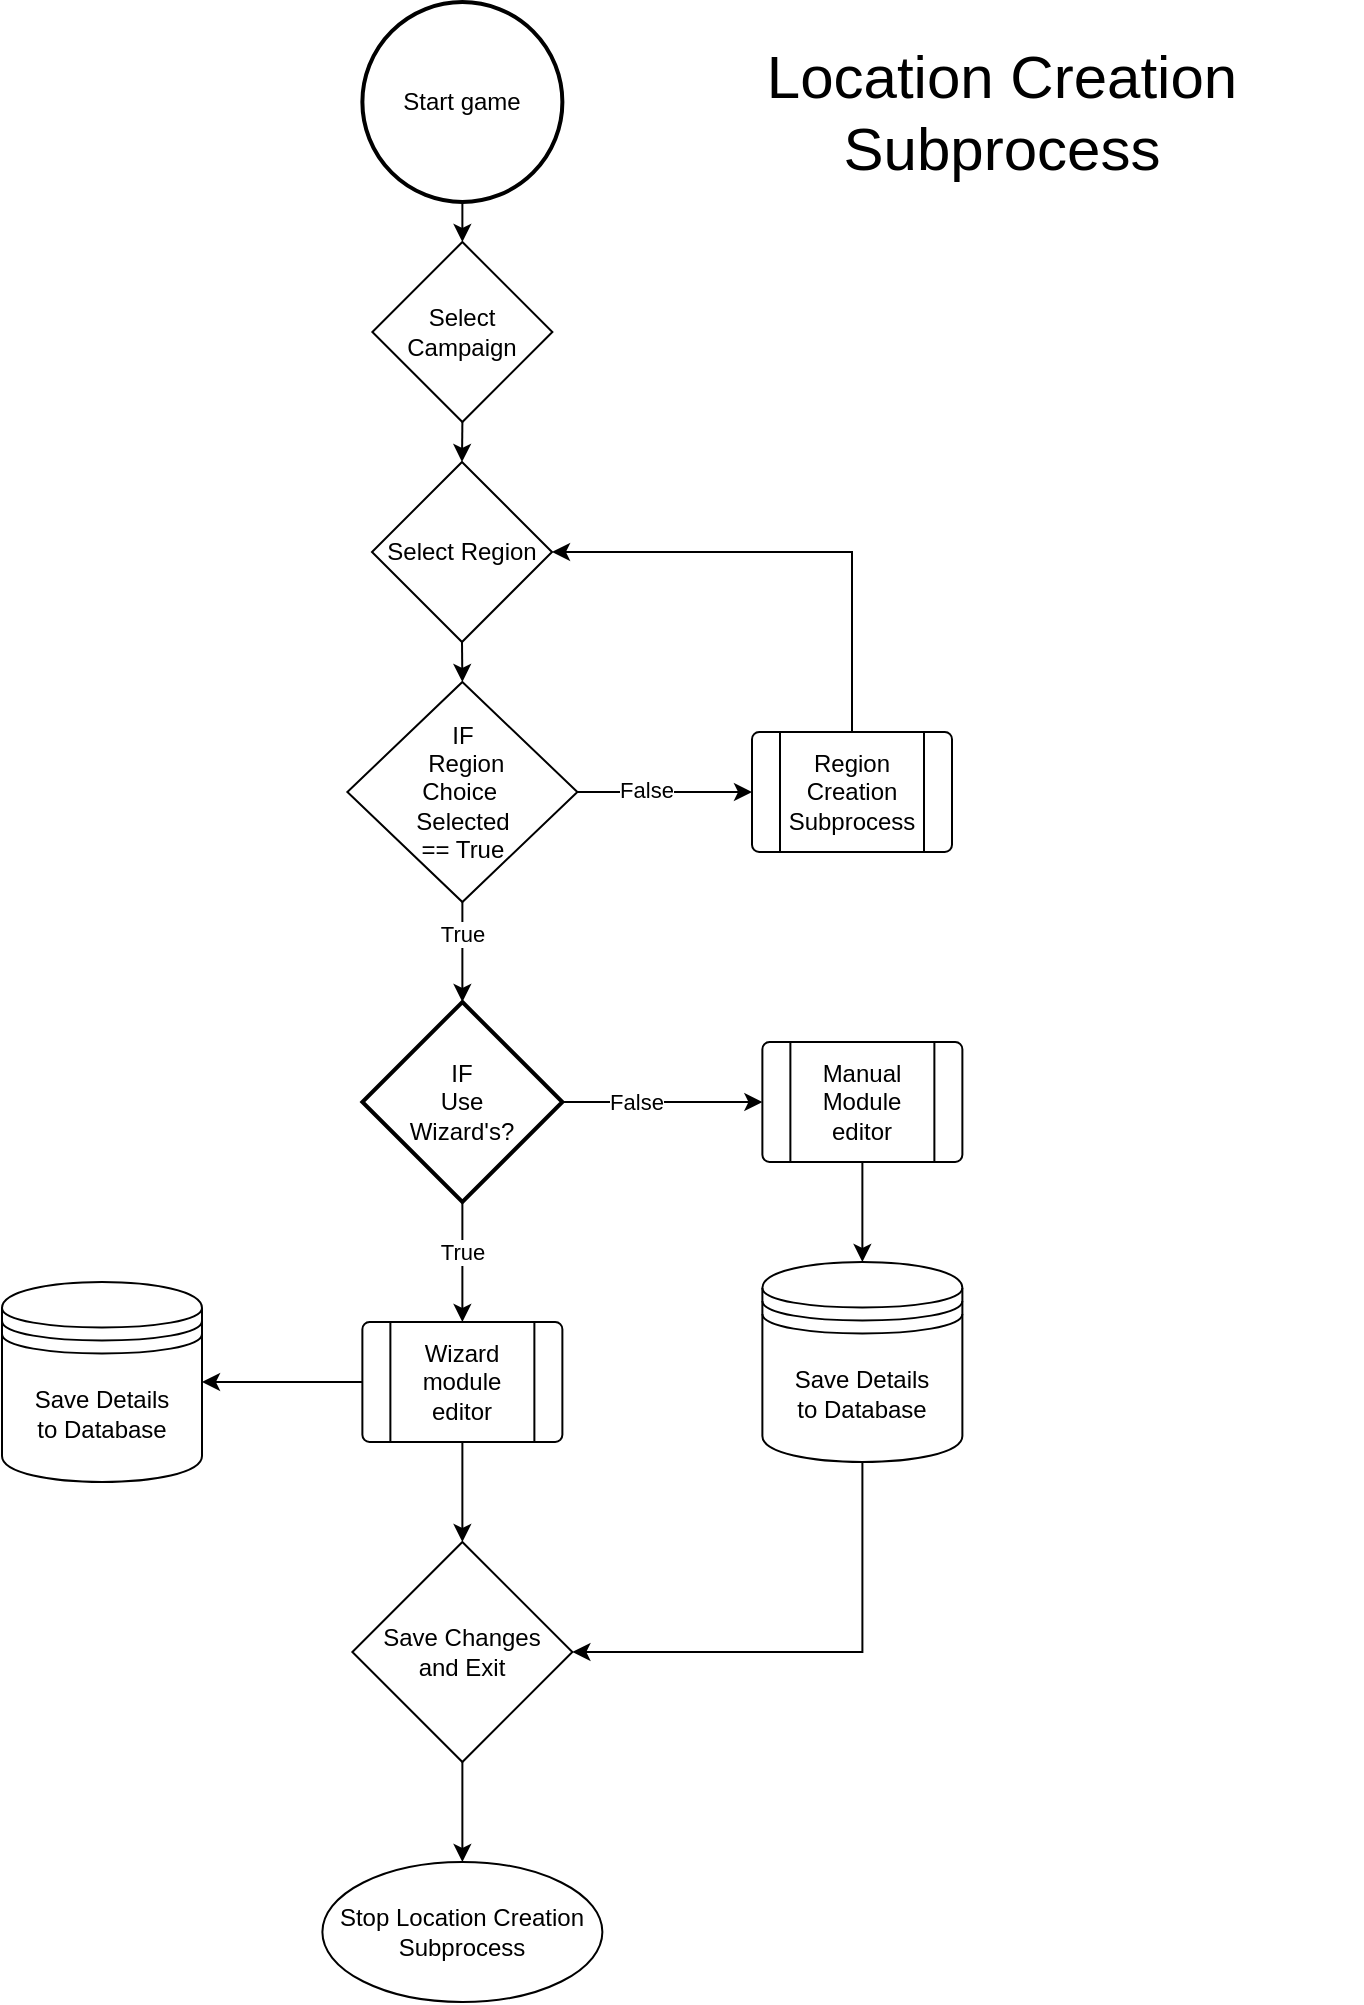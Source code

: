 <mxfile version="20.3.0" type="device"><diagram id="LsEVZn2ywElqt6WwXoec" name="Page-1"><mxGraphModel dx="1096" dy="581" grid="1" gridSize="10" guides="1" tooltips="1" connect="1" arrows="1" fold="1" page="1" pageScale="1" pageWidth="850" pageHeight="1100" math="0" shadow="0"><root><mxCell id="0"/><mxCell id="1" parent="0"/><mxCell id="_E3eO59kiq6n5OibzK9E-20" style="edgeStyle=orthogonalEdgeStyle;rounded=0;orthogonalLoop=1;jettySize=auto;html=1;exitX=0.5;exitY=1;exitDx=0;exitDy=0;exitPerimeter=0;entryX=0;entryY=0.5;entryDx=0;entryDy=0;" edge="1" parent="1" source="-5vSoh6XbHN2hPACiJxj-1" target="_E3eO59kiq6n5OibzK9E-19"><mxGeometry relative="1" as="geometry"/></mxCell><mxCell id="-5vSoh6XbHN2hPACiJxj-1" value="Start game" style="strokeWidth=2;html=1;shape=mxgraph.flowchart.start_2;whiteSpace=wrap;" parent="1" vertex="1"><mxGeometry x="370.19" y="10" width="100" height="100" as="geometry"/></mxCell><mxCell id="-o6FsmoWaLKLcn_PNSE_-4" style="edgeStyle=orthogonalEdgeStyle;rounded=0;orthogonalLoop=1;jettySize=auto;html=1;exitX=0.5;exitY=1;exitDx=0;exitDy=0;" parent="1" source="-o6FsmoWaLKLcn_PNSE_-10" target="_E3eO59kiq6n5OibzK9E-29" edge="1"><mxGeometry relative="1" as="geometry"><mxPoint x="420" y="490" as="sourcePoint"/><mxPoint x="420.24" y="516.6" as="targetPoint"/></mxGeometry></mxCell><mxCell id="-o6FsmoWaLKLcn_PNSE_-12" value="True" style="edgeLabel;html=1;align=center;verticalAlign=middle;resizable=0;points=[];" parent="-o6FsmoWaLKLcn_PNSE_-4" vertex="1" connectable="0"><mxGeometry x="-0.352" relative="1" as="geometry"><mxPoint as="offset"/></mxGeometry></mxCell><mxCell id="-o6FsmoWaLKLcn_PNSE_-11" style="edgeStyle=orthogonalEdgeStyle;rounded=0;orthogonalLoop=1;jettySize=auto;html=1;exitX=0.5;exitY=1;exitDx=0;exitDy=0;entryX=0.5;entryY=0;entryDx=0;entryDy=0;" parent="1" source="-5vSoh6XbHN2hPACiJxj-4" target="-o6FsmoWaLKLcn_PNSE_-10" edge="1"><mxGeometry relative="1" as="geometry"/></mxCell><mxCell id="-5vSoh6XbHN2hPACiJxj-4" value="Select Region" style="rhombus;whiteSpace=wrap;html=1;" parent="1" vertex="1"><mxGeometry x="375" y="240" width="90" height="90" as="geometry"/></mxCell><mxCell id="-5vSoh6XbHN2hPACiJxj-27" value="Stop Location Creation Subprocess" style="ellipse;whiteSpace=wrap;html=1;rounded=0;" parent="1" vertex="1"><mxGeometry x="350.19" y="940" width="140" height="70" as="geometry"/></mxCell><mxCell id="-o6FsmoWaLKLcn_PNSE_-7" value="Save Details&lt;br&gt;to&amp;nbsp;Database" style="shape=datastore;whiteSpace=wrap;html=1;" parent="1" vertex="1"><mxGeometry x="190" y="650" width="100" height="100" as="geometry"/></mxCell><mxCell id="-o6FsmoWaLKLcn_PNSE_-15" style="edgeStyle=orthogonalEdgeStyle;rounded=0;orthogonalLoop=1;jettySize=auto;html=1;exitX=1;exitY=0.5;exitDx=0;exitDy=0;entryX=0;entryY=0.5;entryDx=0;entryDy=0;" parent="1" source="-o6FsmoWaLKLcn_PNSE_-10" target="-o6FsmoWaLKLcn_PNSE_-18" edge="1"><mxGeometry relative="1" as="geometry"><mxPoint x="585" y="404.941" as="targetPoint"/></mxGeometry></mxCell><mxCell id="-o6FsmoWaLKLcn_PNSE_-16" value="False" style="edgeLabel;html=1;align=center;verticalAlign=middle;resizable=0;points=[];" parent="-o6FsmoWaLKLcn_PNSE_-15" vertex="1" connectable="0"><mxGeometry x="-0.222" y="1" relative="1" as="geometry"><mxPoint as="offset"/></mxGeometry></mxCell><mxCell id="-o6FsmoWaLKLcn_PNSE_-10" value="IF&lt;br&gt;&amp;nbsp;Region&lt;br&gt;Choice&amp;nbsp;&lt;br&gt;Selected&lt;br&gt;== True" style="rhombus;whiteSpace=wrap;html=1;" parent="1" vertex="1"><mxGeometry x="362.69" y="350" width="115" height="110" as="geometry"/></mxCell><mxCell id="-o6FsmoWaLKLcn_PNSE_-20" style="edgeStyle=orthogonalEdgeStyle;rounded=0;orthogonalLoop=1;jettySize=auto;html=1;exitX=0.5;exitY=0;exitDx=0;exitDy=0;entryX=1;entryY=0.5;entryDx=0;entryDy=0;" parent="1" source="-o6FsmoWaLKLcn_PNSE_-18" target="-5vSoh6XbHN2hPACiJxj-4" edge="1"><mxGeometry relative="1" as="geometry"/></mxCell><mxCell id="-o6FsmoWaLKLcn_PNSE_-18" value="Region&lt;br&gt;Creation&lt;br&gt;Subprocess" style="verticalLabelPosition=middle;verticalAlign=middle;html=1;shape=process;whiteSpace=wrap;rounded=1;size=0.14;arcSize=6;labelPosition=center;align=center;" parent="1" vertex="1"><mxGeometry x="565" y="375" width="100" height="60" as="geometry"/></mxCell><mxCell id="O2b684ShA9irF7xsBGdf-1" value="&lt;font style=&quot;font-size: 30px;&quot;&gt;Location Creation&lt;br&gt;Subprocess&lt;br&gt;&lt;/font&gt;" style="text;html=1;strokeColor=none;fillColor=none;align=center;verticalAlign=middle;whiteSpace=wrap;rounded=0;" parent="1" vertex="1"><mxGeometry x="510" y="50" width="360" height="30" as="geometry"/></mxCell><mxCell id="_E3eO59kiq6n5OibzK9E-21" style="edgeStyle=orthogonalEdgeStyle;rounded=0;orthogonalLoop=1;jettySize=auto;html=1;exitX=1;exitY=0.5;exitDx=0;exitDy=0;entryX=0.5;entryY=0;entryDx=0;entryDy=0;" edge="1" parent="1" source="_E3eO59kiq6n5OibzK9E-19" target="-5vSoh6XbHN2hPACiJxj-4"><mxGeometry relative="1" as="geometry"/></mxCell><mxCell id="_E3eO59kiq6n5OibzK9E-19" value="Select Campaign" style="rhombus;whiteSpace=wrap;html=1;direction=south;" vertex="1" parent="1"><mxGeometry x="375.19" y="130" width="90" height="90" as="geometry"/></mxCell><mxCell id="_E3eO59kiq6n5OibzK9E-32" style="edgeStyle=orthogonalEdgeStyle;rounded=0;orthogonalLoop=1;jettySize=auto;html=1;entryX=1;entryY=0.5;entryDx=0;entryDy=0;" edge="1" parent="1" source="_E3eO59kiq6n5OibzK9E-24" target="-o6FsmoWaLKLcn_PNSE_-7"><mxGeometry relative="1" as="geometry"/></mxCell><mxCell id="_E3eO59kiq6n5OibzK9E-36" style="edgeStyle=orthogonalEdgeStyle;rounded=0;orthogonalLoop=1;jettySize=auto;html=1;" edge="1" parent="1" source="_E3eO59kiq6n5OibzK9E-24" target="_E3eO59kiq6n5OibzK9E-31"><mxGeometry relative="1" as="geometry"/></mxCell><mxCell id="_E3eO59kiq6n5OibzK9E-24" value="Wizard&lt;br&gt;module editor" style="verticalLabelPosition=middle;verticalAlign=middle;html=1;shape=process;whiteSpace=wrap;rounded=1;size=0.14;arcSize=6;labelPosition=center;align=center;" vertex="1" parent="1"><mxGeometry x="370.19" y="670" width="100" height="60" as="geometry"/></mxCell><mxCell id="_E3eO59kiq6n5OibzK9E-25" style="edgeStyle=orthogonalEdgeStyle;rounded=0;orthogonalLoop=1;jettySize=auto;html=1;exitX=0.5;exitY=1;exitDx=0;exitDy=0;exitPerimeter=0;" edge="1" parent="1" source="_E3eO59kiq6n5OibzK9E-29" target="_E3eO59kiq6n5OibzK9E-24"><mxGeometry relative="1" as="geometry"/></mxCell><mxCell id="_E3eO59kiq6n5OibzK9E-26" value="True" style="edgeLabel;html=1;align=center;verticalAlign=middle;resizable=0;points=[];" vertex="1" connectable="0" parent="_E3eO59kiq6n5OibzK9E-25"><mxGeometry x="-0.166" relative="1" as="geometry"><mxPoint as="offset"/></mxGeometry></mxCell><mxCell id="_E3eO59kiq6n5OibzK9E-27" style="edgeStyle=orthogonalEdgeStyle;rounded=0;orthogonalLoop=1;jettySize=auto;html=1;exitX=1;exitY=0.5;exitDx=0;exitDy=0;exitPerimeter=0;entryX=0;entryY=0.5;entryDx=0;entryDy=0;" edge="1" parent="1" source="_E3eO59kiq6n5OibzK9E-29" target="_E3eO59kiq6n5OibzK9E-30"><mxGeometry relative="1" as="geometry"><mxPoint x="580.19" y="560" as="targetPoint"/></mxGeometry></mxCell><mxCell id="_E3eO59kiq6n5OibzK9E-28" value="False" style="edgeLabel;html=1;align=center;verticalAlign=middle;resizable=0;points=[];" vertex="1" connectable="0" parent="_E3eO59kiq6n5OibzK9E-27"><mxGeometry x="-0.269" relative="1" as="geometry"><mxPoint as="offset"/></mxGeometry></mxCell><mxCell id="_E3eO59kiq6n5OibzK9E-29" value="IF&lt;br&gt;Use&lt;br&gt;Wizard's?" style="strokeWidth=2;html=1;shape=mxgraph.flowchart.decision;whiteSpace=wrap;" vertex="1" parent="1"><mxGeometry x="370.19" y="510" width="100" height="100" as="geometry"/></mxCell><mxCell id="_E3eO59kiq6n5OibzK9E-34" style="edgeStyle=orthogonalEdgeStyle;rounded=0;orthogonalLoop=1;jettySize=auto;html=1;exitX=0.5;exitY=1;exitDx=0;exitDy=0;entryX=0.5;entryY=0;entryDx=0;entryDy=0;" edge="1" parent="1" source="_E3eO59kiq6n5OibzK9E-30" target="_E3eO59kiq6n5OibzK9E-33"><mxGeometry relative="1" as="geometry"/></mxCell><mxCell id="_E3eO59kiq6n5OibzK9E-30" value="Manual&lt;br&gt;Module editor" style="verticalLabelPosition=middle;verticalAlign=middle;html=1;shape=process;whiteSpace=wrap;rounded=1;size=0.14;arcSize=6;labelPosition=center;align=center;" vertex="1" parent="1"><mxGeometry x="570.19" y="530" width="100" height="60" as="geometry"/></mxCell><mxCell id="_E3eO59kiq6n5OibzK9E-37" style="edgeStyle=orthogonalEdgeStyle;rounded=0;orthogonalLoop=1;jettySize=auto;html=1;exitX=0.5;exitY=1;exitDx=0;exitDy=0;" edge="1" parent="1" source="_E3eO59kiq6n5OibzK9E-31" target="-5vSoh6XbHN2hPACiJxj-27"><mxGeometry relative="1" as="geometry"/></mxCell><mxCell id="_E3eO59kiq6n5OibzK9E-31" value="Save Changes &lt;br&gt;and&amp;nbsp;Exit" style="rhombus;whiteSpace=wrap;html=1;" vertex="1" parent="1"><mxGeometry x="365.19" y="780" width="110" height="110" as="geometry"/></mxCell><mxCell id="_E3eO59kiq6n5OibzK9E-35" style="edgeStyle=orthogonalEdgeStyle;rounded=0;orthogonalLoop=1;jettySize=auto;html=1;entryX=1;entryY=0.5;entryDx=0;entryDy=0;" edge="1" parent="1" source="_E3eO59kiq6n5OibzK9E-33" target="_E3eO59kiq6n5OibzK9E-31"><mxGeometry relative="1" as="geometry"><mxPoint x="620.19" y="840.0" as="targetPoint"/><Array as="points"><mxPoint x="620" y="835"/></Array></mxGeometry></mxCell><mxCell id="_E3eO59kiq6n5OibzK9E-33" value="Save Details&lt;br&gt;to&amp;nbsp;Database" style="shape=datastore;whiteSpace=wrap;html=1;" vertex="1" parent="1"><mxGeometry x="570.19" y="640" width="100" height="100" as="geometry"/></mxCell></root></mxGraphModel></diagram></mxfile>